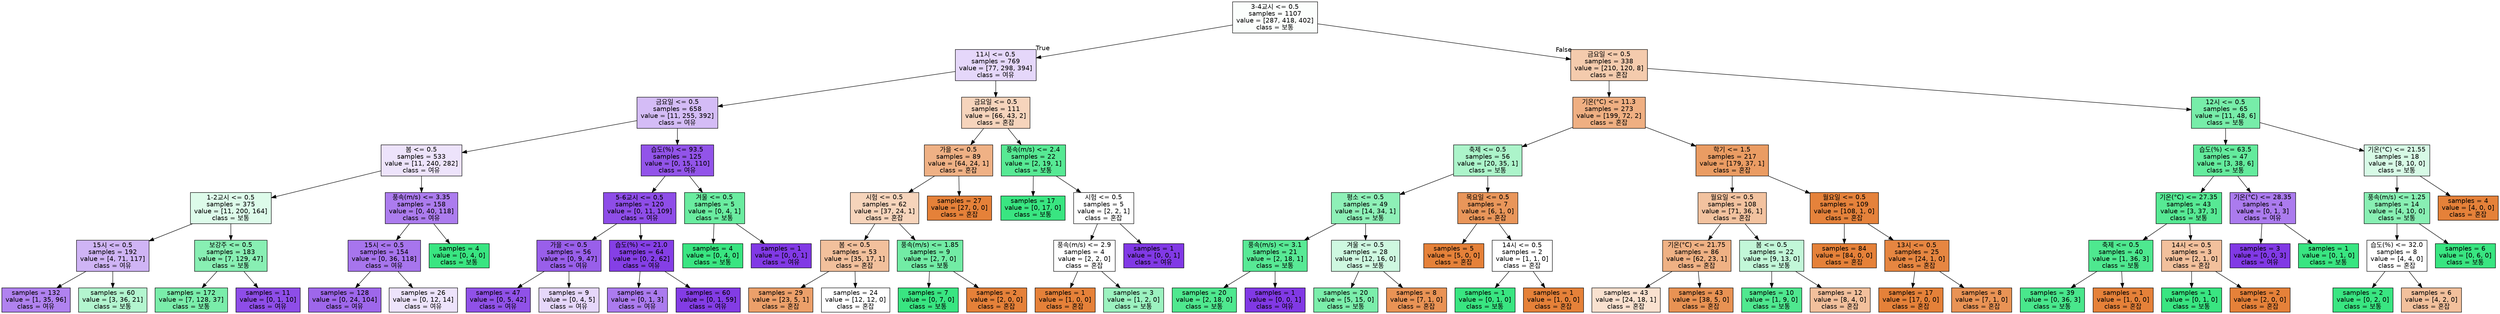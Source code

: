 digraph Tree {
node [shape=box, style="filled", color="black", fontname="helvetica"] ;
edge [fontname="helvetica"] ;
0 [label="3-4교시 <= 0.5\nsamples = 1107\nvalue = [287, 418, 402]\nclass = 보통", fillcolor="#fbfefc"] ;
1 [label="11시 <= 0.5\nsamples = 769\nvalue = [77, 298, 394]\nclass = 여유", fillcolor="#e5d7fa"] ;
0 -> 1 [labeldistance=2.5, labelangle=45, headlabel="True"] ;
2 [label="금요일 <= 0.5\nsamples = 658\nvalue = [11, 255, 392]\nclass = 여유", fillcolor="#d4bcf6"] ;
1 -> 2 ;
3 [label="봄 <= 0.5\nsamples = 533\nvalue = [11, 240, 282]\nclass = 여유", fillcolor="#ede3fb"] ;
2 -> 3 ;
4 [label="1-2교시 <= 0.5\nsamples = 375\nvalue = [11, 200, 164]\nclass = 보통", fillcolor="#ddfbea"] ;
3 -> 4 ;
5 [label="15시 <= 0.5\nsamples = 192\nvalue = [4, 71, 117]\nclass = 여유", fillcolor="#cfb4f5"] ;
4 -> 5 ;
6 [label="samples = 132\nvalue = [1, 35, 96]\nclass = 여유", fillcolor="#b082ef"] ;
5 -> 6 ;
7 [label="samples = 60\nvalue = [3, 36, 21]\nclass = 보통", fillcolor="#b3f5cf"] ;
5 -> 7 ;
8 [label="보강주 <= 0.5\nsamples = 183\nvalue = [7, 129, 47]\nclass = 보통", fillcolor="#88efb3"] ;
4 -> 8 ;
9 [label="samples = 172\nvalue = [7, 128, 37]\nclass = 보통", fillcolor="#7aedaa"] ;
8 -> 9 ;
10 [label="samples = 11\nvalue = [0, 1, 10]\nclass = 여유", fillcolor="#8e4de8"] ;
8 -> 10 ;
11 [label="풍속(m/s) <= 3.35\nsamples = 158\nvalue = [0, 40, 118]\nclass = 여유", fillcolor="#ac7cee"] ;
3 -> 11 ;
12 [label="15시 <= 0.5\nsamples = 154\nvalue = [0, 36, 118]\nclass = 여유", fillcolor="#a775ed"] ;
11 -> 12 ;
13 [label="samples = 128\nvalue = [0, 24, 104]\nclass = 여유", fillcolor="#9e67eb"] ;
12 -> 13 ;
14 [label="samples = 26\nvalue = [0, 12, 14]\nclass = 여유", fillcolor="#ede3fb"] ;
12 -> 14 ;
15 [label="samples = 4\nvalue = [0, 4, 0]\nclass = 보통", fillcolor="#39e581"] ;
11 -> 15 ;
16 [label="습도(%) <= 93.5\nsamples = 125\nvalue = [0, 15, 110]\nclass = 여유", fillcolor="#9254e9"] ;
2 -> 16 ;
17 [label="5-6교시 <= 0.5\nsamples = 120\nvalue = [0, 11, 109]\nclass = 여유", fillcolor="#8e4de8"] ;
16 -> 17 ;
18 [label="가을 <= 0.5\nsamples = 56\nvalue = [0, 9, 47]\nclass = 여유", fillcolor="#995fea"] ;
17 -> 18 ;
19 [label="samples = 47\nvalue = [0, 5, 42]\nclass = 여유", fillcolor="#9051e8"] ;
18 -> 19 ;
20 [label="samples = 9\nvalue = [0, 4, 5]\nclass = 여유", fillcolor="#e6d7fa"] ;
18 -> 20 ;
21 [label="습도(%) <= 21.0\nsamples = 64\nvalue = [0, 2, 62]\nclass = 여유", fillcolor="#853fe6"] ;
17 -> 21 ;
22 [label="samples = 4\nvalue = [0, 1, 3]\nclass = 여유", fillcolor="#ab7bee"] ;
21 -> 22 ;
23 [label="samples = 60\nvalue = [0, 1, 59]\nclass = 여유", fillcolor="#833ce5"] ;
21 -> 23 ;
24 [label="겨울 <= 0.5\nsamples = 5\nvalue = [0, 4, 1]\nclass = 보통", fillcolor="#6aeca0"] ;
16 -> 24 ;
25 [label="samples = 4\nvalue = [0, 4, 0]\nclass = 보통", fillcolor="#39e581"] ;
24 -> 25 ;
26 [label="samples = 1\nvalue = [0, 0, 1]\nclass = 여유", fillcolor="#8139e5"] ;
24 -> 26 ;
27 [label="금요일 <= 0.5\nsamples = 111\nvalue = [66, 43, 2]\nclass = 혼잡", fillcolor="#f6d4bc"] ;
1 -> 27 ;
28 [label="가을 <= 0.5\nsamples = 89\nvalue = [64, 24, 1]\nclass = 혼잡", fillcolor="#efb185"] ;
27 -> 28 ;
29 [label="시험 <= 0.5\nsamples = 62\nvalue = [37, 24, 1]\nclass = 혼잡", fillcolor="#f6d4bb"] ;
28 -> 29 ;
30 [label="봄 <= 0.5\nsamples = 53\nvalue = [35, 17, 1]\nclass = 혼잡", fillcolor="#f2c09c"] ;
29 -> 30 ;
31 [label="samples = 29\nvalue = [23, 5, 1]\nclass = 혼잡", fillcolor="#eca06a"] ;
30 -> 31 ;
32 [label="samples = 24\nvalue = [12, 12, 0]\nclass = 혼잡", fillcolor="#ffffff"] ;
30 -> 32 ;
33 [label="풍속(m/s) <= 1.85\nsamples = 9\nvalue = [2, 7, 0]\nclass = 보통", fillcolor="#72eca5"] ;
29 -> 33 ;
34 [label="samples = 7\nvalue = [0, 7, 0]\nclass = 보통", fillcolor="#39e581"] ;
33 -> 34 ;
35 [label="samples = 2\nvalue = [2, 0, 0]\nclass = 혼잡", fillcolor="#e58139"] ;
33 -> 35 ;
36 [label="samples = 27\nvalue = [27, 0, 0]\nclass = 혼잡", fillcolor="#e58139"] ;
28 -> 36 ;
37 [label="풍속(m/s) <= 2.4\nsamples = 22\nvalue = [2, 19, 1]\nclass = 보통", fillcolor="#57e994"] ;
27 -> 37 ;
38 [label="samples = 17\nvalue = [0, 17, 0]\nclass = 보통", fillcolor="#39e581"] ;
37 -> 38 ;
39 [label="시험 <= 0.5\nsamples = 5\nvalue = [2, 2, 1]\nclass = 혼잡", fillcolor="#ffffff"] ;
37 -> 39 ;
40 [label="풍속(m/s) <= 2.9\nsamples = 4\nvalue = [2, 2, 0]\nclass = 혼잡", fillcolor="#ffffff"] ;
39 -> 40 ;
41 [label="samples = 1\nvalue = [1, 0, 0]\nclass = 혼잡", fillcolor="#e58139"] ;
40 -> 41 ;
42 [label="samples = 3\nvalue = [1, 2, 0]\nclass = 보통", fillcolor="#9cf2c0"] ;
40 -> 42 ;
43 [label="samples = 1\nvalue = [0, 0, 1]\nclass = 여유", fillcolor="#8139e5"] ;
39 -> 43 ;
44 [label="금요일 <= 0.5\nsamples = 338\nvalue = [210, 120, 8]\nclass = 혼잡", fillcolor="#f4cbad"] ;
0 -> 44 [labeldistance=2.5, labelangle=-45, headlabel="False"] ;
45 [label="기온(°C) <= 11.3\nsamples = 273\nvalue = [199, 72, 2]\nclass = 혼잡", fillcolor="#efaf82"] ;
44 -> 45 ;
46 [label="축제 <= 0.5\nsamples = 56\nvalue = [20, 35, 1]\nclass = 보통", fillcolor="#acf4ca"] ;
45 -> 46 ;
47 [label="평소 <= 0.5\nsamples = 49\nvalue = [14, 34, 1]\nclass = 보통", fillcolor="#8ef0b7"] ;
46 -> 47 ;
48 [label="풍속(m/s) <= 3.1\nsamples = 21\nvalue = [2, 18, 1]\nclass = 보통", fillcolor="#58e995"] ;
47 -> 48 ;
49 [label="samples = 20\nvalue = [2, 18, 0]\nclass = 보통", fillcolor="#4fe88f"] ;
48 -> 49 ;
50 [label="samples = 1\nvalue = [0, 0, 1]\nclass = 여유", fillcolor="#8139e5"] ;
48 -> 50 ;
51 [label="겨울 <= 0.5\nsamples = 28\nvalue = [12, 16, 0]\nclass = 보통", fillcolor="#cef8e0"] ;
47 -> 51 ;
52 [label="samples = 20\nvalue = [5, 15, 0]\nclass = 보통", fillcolor="#7beeab"] ;
51 -> 52 ;
53 [label="samples = 8\nvalue = [7, 1, 0]\nclass = 혼잡", fillcolor="#e99355"] ;
51 -> 53 ;
54 [label="목요일 <= 0.5\nsamples = 7\nvalue = [6, 1, 0]\nclass = 혼잡", fillcolor="#e9965a"] ;
46 -> 54 ;
55 [label="samples = 5\nvalue = [5, 0, 0]\nclass = 혼잡", fillcolor="#e58139"] ;
54 -> 55 ;
56 [label="14시 <= 0.5\nsamples = 2\nvalue = [1, 1, 0]\nclass = 혼잡", fillcolor="#ffffff"] ;
54 -> 56 ;
57 [label="samples = 1\nvalue = [0, 1, 0]\nclass = 보통", fillcolor="#39e581"] ;
56 -> 57 ;
58 [label="samples = 1\nvalue = [1, 0, 0]\nclass = 혼잡", fillcolor="#e58139"] ;
56 -> 58 ;
59 [label="학기 <= 1.5\nsamples = 217\nvalue = [179, 37, 1]\nclass = 혼잡", fillcolor="#ea9c63"] ;
45 -> 59 ;
60 [label="월요일 <= 0.5\nsamples = 108\nvalue = [71, 36, 1]\nclass = 혼잡", fillcolor="#f2c29f"] ;
59 -> 60 ;
61 [label="기온(°C) <= 21.75\nsamples = 86\nvalue = [62, 23, 1]\nclass = 혼잡", fillcolor="#efb184"] ;
60 -> 61 ;
62 [label="samples = 43\nvalue = [24, 18, 1]\nclass = 혼잡", fillcolor="#f9e1cf"] ;
61 -> 62 ;
63 [label="samples = 43\nvalue = [38, 5, 0]\nclass = 혼잡", fillcolor="#e89253"] ;
61 -> 63 ;
64 [label="봄 <= 0.5\nsamples = 22\nvalue = [9, 13, 0]\nclass = 보통", fillcolor="#c2f7d8"] ;
60 -> 64 ;
65 [label="samples = 10\nvalue = [1, 9, 0]\nclass = 보통", fillcolor="#4fe88f"] ;
64 -> 65 ;
66 [label="samples = 12\nvalue = [8, 4, 0]\nclass = 혼잡", fillcolor="#f2c09c"] ;
64 -> 66 ;
67 [label="월요일 <= 0.5\nsamples = 109\nvalue = [108, 1, 0]\nclass = 혼잡", fillcolor="#e5823b"] ;
59 -> 67 ;
68 [label="samples = 84\nvalue = [84, 0, 0]\nclass = 혼잡", fillcolor="#e58139"] ;
67 -> 68 ;
69 [label="13시 <= 0.5\nsamples = 25\nvalue = [24, 1, 0]\nclass = 혼잡", fillcolor="#e68641"] ;
67 -> 69 ;
70 [label="samples = 17\nvalue = [17, 0, 0]\nclass = 혼잡", fillcolor="#e58139"] ;
69 -> 70 ;
71 [label="samples = 8\nvalue = [7, 1, 0]\nclass = 혼잡", fillcolor="#e99355"] ;
69 -> 71 ;
72 [label="12시 <= 0.5\nsamples = 65\nvalue = [11, 48, 6]\nclass = 보통", fillcolor="#77eda9"] ;
44 -> 72 ;
73 [label="습도(%) <= 63.5\nsamples = 47\nvalue = [3, 38, 6]\nclass = 보통", fillcolor="#64eb9d"] ;
72 -> 73 ;
74 [label="기온(°C) <= 27.35\nsamples = 43\nvalue = [3, 37, 3]\nclass = 보통", fillcolor="#57e994"] ;
73 -> 74 ;
75 [label="축제 <= 0.5\nsamples = 40\nvalue = [1, 36, 3]\nclass = 보통", fillcolor="#4ee88f"] ;
74 -> 75 ;
76 [label="samples = 39\nvalue = [0, 36, 3]\nclass = 보통", fillcolor="#49e78c"] ;
75 -> 76 ;
77 [label="samples = 1\nvalue = [1, 0, 0]\nclass = 혼잡", fillcolor="#e58139"] ;
75 -> 77 ;
78 [label="14시 <= 0.5\nsamples = 3\nvalue = [2, 1, 0]\nclass = 혼잡", fillcolor="#f2c09c"] ;
74 -> 78 ;
79 [label="samples = 1\nvalue = [0, 1, 0]\nclass = 보통", fillcolor="#39e581"] ;
78 -> 79 ;
80 [label="samples = 2\nvalue = [2, 0, 0]\nclass = 혼잡", fillcolor="#e58139"] ;
78 -> 80 ;
81 [label="기온(°C) <= 28.35\nsamples = 4\nvalue = [0, 1, 3]\nclass = 여유", fillcolor="#ab7bee"] ;
73 -> 81 ;
82 [label="samples = 3\nvalue = [0, 0, 3]\nclass = 여유", fillcolor="#8139e5"] ;
81 -> 82 ;
83 [label="samples = 1\nvalue = [0, 1, 0]\nclass = 보통", fillcolor="#39e581"] ;
81 -> 83 ;
84 [label="기온(°C) <= 21.55\nsamples = 18\nvalue = [8, 10, 0]\nclass = 보통", fillcolor="#d7fae6"] ;
72 -> 84 ;
85 [label="풍속(m/s) <= 1.25\nsamples = 14\nvalue = [4, 10, 0]\nclass = 보통", fillcolor="#88efb3"] ;
84 -> 85 ;
86 [label="습도(%) <= 32.0\nsamples = 8\nvalue = [4, 4, 0]\nclass = 혼잡", fillcolor="#ffffff"] ;
85 -> 86 ;
87 [label="samples = 2\nvalue = [0, 2, 0]\nclass = 보통", fillcolor="#39e581"] ;
86 -> 87 ;
88 [label="samples = 6\nvalue = [4, 2, 0]\nclass = 혼잡", fillcolor="#f2c09c"] ;
86 -> 88 ;
89 [label="samples = 6\nvalue = [0, 6, 0]\nclass = 보통", fillcolor="#39e581"] ;
85 -> 89 ;
90 [label="samples = 4\nvalue = [4, 0, 0]\nclass = 혼잡", fillcolor="#e58139"] ;
84 -> 90 ;
}